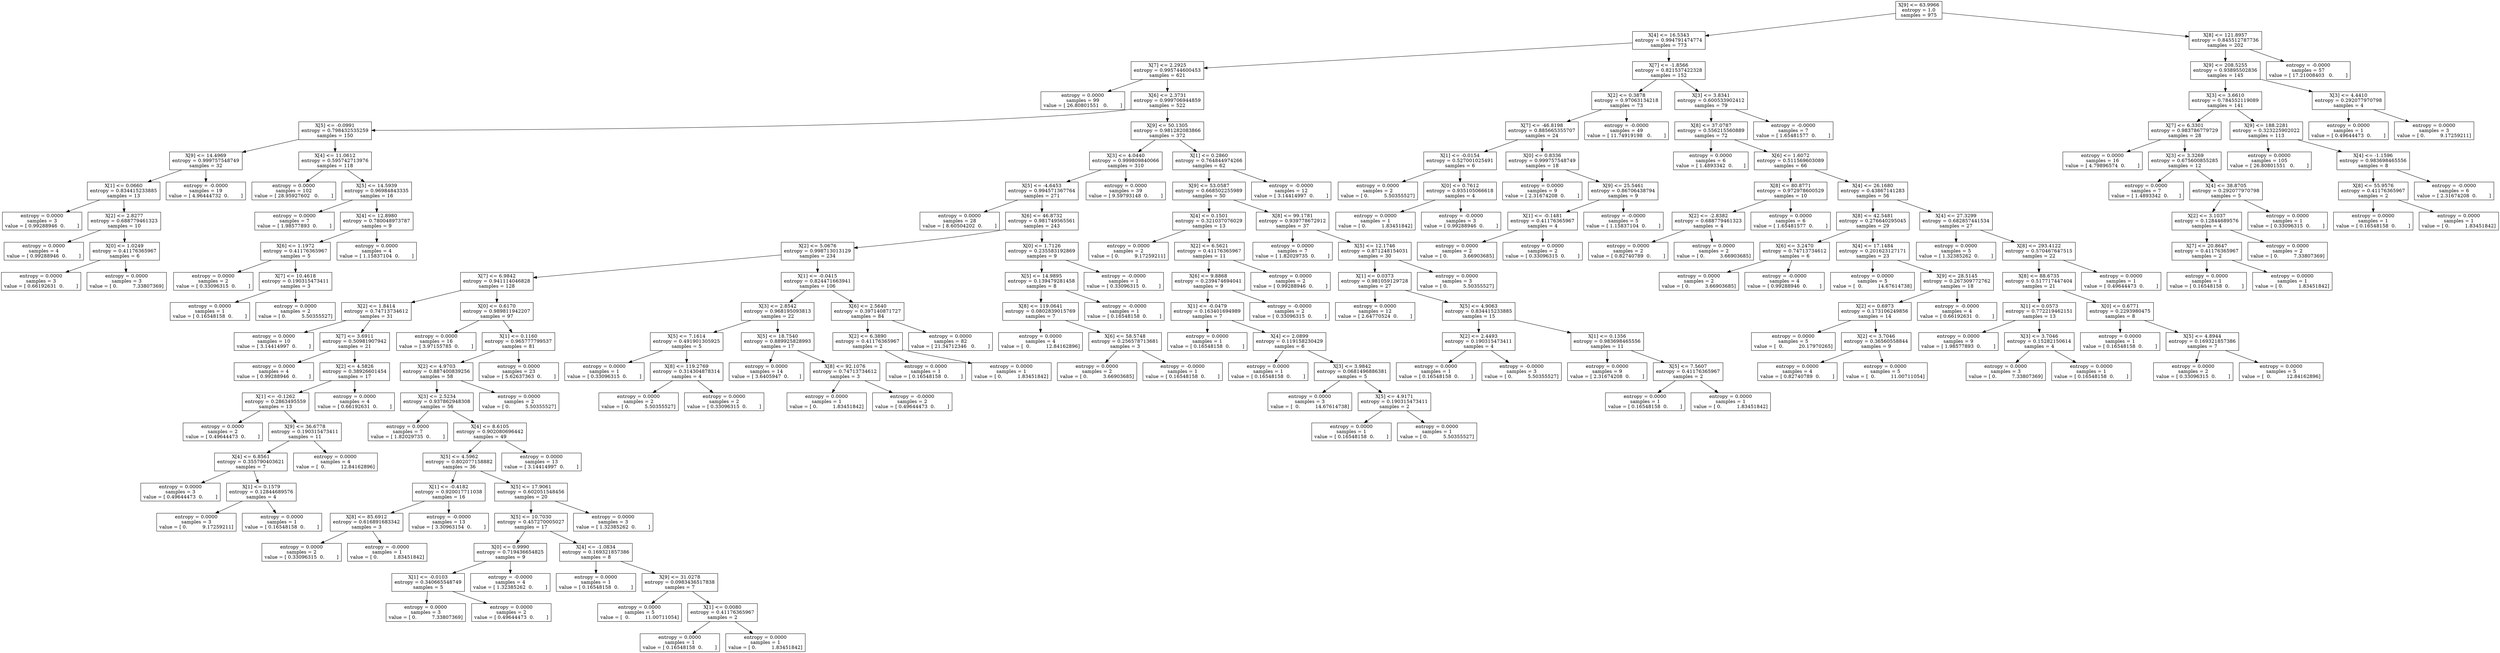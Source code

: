 digraph Tree {
0 [label="X[9] <= 63.9966\nentropy = 1.0\nsamples = 975", shape="box"] ;
1 [label="X[4] <= 16.5343\nentropy = 0.994791474774\nsamples = 773", shape="box"] ;
0 -> 1 ;
2 [label="X[7] <= 2.2925\nentropy = 0.995744600453\nsamples = 621", shape="box"] ;
1 -> 2 ;
3 [label="entropy = 0.0000\nsamples = 99\nvalue = [ 26.80801551   0.        ]", shape="box"] ;
2 -> 3 ;
4 [label="X[6] <= 2.3731\nentropy = 0.999706944859\nsamples = 522", shape="box"] ;
2 -> 4 ;
5 [label="X[5] <= -0.0991\nentropy = 0.798432535259\nsamples = 150", shape="box"] ;
4 -> 5 ;
6 [label="X[9] <= 14.4969\nentropy = 0.999757548749\nsamples = 32", shape="box"] ;
5 -> 6 ;
7 [label="X[1] <= 0.0660\nentropy = 0.834415233885\nsamples = 13", shape="box"] ;
6 -> 7 ;
8 [label="entropy = 0.0000\nsamples = 3\nvalue = [ 0.99288946  0.        ]", shape="box"] ;
7 -> 8 ;
9 [label="X[2] <= 2.8277\nentropy = 0.688779461323\nsamples = 10", shape="box"] ;
7 -> 9 ;
10 [label="entropy = 0.0000\nsamples = 4\nvalue = [ 0.99288946  0.        ]", shape="box"] ;
9 -> 10 ;
11 [label="X[0] <= 1.0249\nentropy = 0.41176365967\nsamples = 6", shape="box"] ;
9 -> 11 ;
12 [label="entropy = 0.0000\nsamples = 3\nvalue = [ 0.66192631  0.        ]", shape="box"] ;
11 -> 12 ;
13 [label="entropy = 0.0000\nsamples = 3\nvalue = [ 0.          7.33807369]", shape="box"] ;
11 -> 13 ;
14 [label="entropy = -0.0000\nsamples = 19\nvalue = [ 4.96444732  0.        ]", shape="box"] ;
6 -> 14 ;
15 [label="X[4] <= 11.0612\nentropy = 0.595742713976\nsamples = 118", shape="box"] ;
5 -> 15 ;
16 [label="entropy = 0.0000\nsamples = 102\nvalue = [ 28.95927602   0.        ]", shape="box"] ;
15 -> 16 ;
17 [label="X[5] <= 14.5939\nentropy = 0.96984843335\nsamples = 16", shape="box"] ;
15 -> 17 ;
18 [label="entropy = 0.0000\nsamples = 7\nvalue = [ 1.98577893  0.        ]", shape="box"] ;
17 -> 18 ;
19 [label="X[4] <= 12.8980\nentropy = 0.780048973787\nsamples = 9", shape="box"] ;
17 -> 19 ;
20 [label="X[6] <= 1.1972\nentropy = 0.41176365967\nsamples = 5", shape="box"] ;
19 -> 20 ;
21 [label="entropy = 0.0000\nsamples = 2\nvalue = [ 0.33096315  0.        ]", shape="box"] ;
20 -> 21 ;
22 [label="X[7] <= 10.4618\nentropy = 0.190315473411\nsamples = 3", shape="box"] ;
20 -> 22 ;
23 [label="entropy = 0.0000\nsamples = 1\nvalue = [ 0.16548158  0.        ]", shape="box"] ;
22 -> 23 ;
24 [label="entropy = 0.0000\nsamples = 2\nvalue = [ 0.          5.50355527]", shape="box"] ;
22 -> 24 ;
25 [label="entropy = 0.0000\nsamples = 4\nvalue = [ 1.15837104  0.        ]", shape="box"] ;
19 -> 25 ;
26 [label="X[9] <= 50.1305\nentropy = 0.981282083866\nsamples = 372", shape="box"] ;
4 -> 26 ;
27 [label="X[3] <= 4.0440\nentropy = 0.999809840066\nsamples = 310", shape="box"] ;
26 -> 27 ;
28 [label="X[5] <= -4.6453\nentropy = 0.994571367764\nsamples = 271", shape="box"] ;
27 -> 28 ;
29 [label="entropy = 0.0000\nsamples = 28\nvalue = [ 8.60504202  0.        ]", shape="box"] ;
28 -> 29 ;
30 [label="X[6] <= 46.8732\nentropy = 0.981749565561\nsamples = 243", shape="box"] ;
28 -> 30 ;
31 [label="X[2] <= 5.0676\nentropy = 0.998713013129\nsamples = 234", shape="box"] ;
30 -> 31 ;
32 [label="X[7] <= 6.9842\nentropy = 0.941114046828\nsamples = 128", shape="box"] ;
31 -> 32 ;
33 [label="X[2] <= 1.8414\nentropy = 0.74713734612\nsamples = 31", shape="box"] ;
32 -> 33 ;
34 [label="entropy = 0.0000\nsamples = 10\nvalue = [ 3.14414997  0.        ]", shape="box"] ;
33 -> 34 ;
35 [label="X[7] <= 3.6911\nentropy = 0.50981907942\nsamples = 21", shape="box"] ;
33 -> 35 ;
36 [label="entropy = 0.0000\nsamples = 4\nvalue = [ 0.99288946  0.        ]", shape="box"] ;
35 -> 36 ;
37 [label="X[2] <= 4.5826\nentropy = 0.38926601454\nsamples = 17", shape="box"] ;
35 -> 37 ;
38 [label="X[1] <= -0.1262\nentropy = 0.2863495559\nsamples = 13", shape="box"] ;
37 -> 38 ;
39 [label="entropy = 0.0000\nsamples = 2\nvalue = [ 0.49644473  0.        ]", shape="box"] ;
38 -> 39 ;
40 [label="X[9] <= 36.6778\nentropy = 0.190315473411\nsamples = 11", shape="box"] ;
38 -> 40 ;
41 [label="X[4] <= 6.8561\nentropy = 0.355790403621\nsamples = 7", shape="box"] ;
40 -> 41 ;
42 [label="entropy = 0.0000\nsamples = 3\nvalue = [ 0.49644473  0.        ]", shape="box"] ;
41 -> 42 ;
43 [label="X[1] <= 0.1579\nentropy = 0.12844689576\nsamples = 4", shape="box"] ;
41 -> 43 ;
44 [label="entropy = 0.0000\nsamples = 3\nvalue = [ 0.          9.17259211]", shape="box"] ;
43 -> 44 ;
45 [label="entropy = 0.0000\nsamples = 1\nvalue = [ 0.16548158  0.        ]", shape="box"] ;
43 -> 45 ;
46 [label="entropy = 0.0000\nsamples = 4\nvalue = [  0.          12.84162896]", shape="box"] ;
40 -> 46 ;
47 [label="entropy = 0.0000\nsamples = 4\nvalue = [ 0.66192631  0.        ]", shape="box"] ;
37 -> 47 ;
48 [label="X[0] <= 0.6170\nentropy = 0.989811942207\nsamples = 97", shape="box"] ;
32 -> 48 ;
49 [label="entropy = 0.0000\nsamples = 16\nvalue = [ 3.97155785  0.        ]", shape="box"] ;
48 -> 49 ;
50 [label="X[1] <= 0.1160\nentropy = 0.965777799537\nsamples = 81", shape="box"] ;
48 -> 50 ;
51 [label="X[2] <= 4.9703\nentropy = 0.887400839256\nsamples = 58", shape="box"] ;
50 -> 51 ;
52 [label="X[3] <= 2.5234\nentropy = 0.937862948308\nsamples = 56", shape="box"] ;
51 -> 52 ;
53 [label="entropy = 0.0000\nsamples = 7\nvalue = [ 1.82029735  0.        ]", shape="box"] ;
52 -> 53 ;
54 [label="X[4] <= 8.6105\nentropy = 0.902080696442\nsamples = 49", shape="box"] ;
52 -> 54 ;
55 [label="X[5] <= 4.5962\nentropy = 0.802077158882\nsamples = 36", shape="box"] ;
54 -> 55 ;
56 [label="X[1] <= -0.4182\nentropy = 0.920017711038\nsamples = 16", shape="box"] ;
55 -> 56 ;
57 [label="X[8] <= 85.6912\nentropy = 0.616891683342\nsamples = 3", shape="box"] ;
56 -> 57 ;
58 [label="entropy = 0.0000\nsamples = 2\nvalue = [ 0.33096315  0.        ]", shape="box"] ;
57 -> 58 ;
59 [label="entropy = -0.0000\nsamples = 1\nvalue = [ 0.          1.83451842]", shape="box"] ;
57 -> 59 ;
60 [label="entropy = -0.0000\nsamples = 13\nvalue = [ 3.30963154  0.        ]", shape="box"] ;
56 -> 60 ;
61 [label="X[5] <= 17.9061\nentropy = 0.602051548456\nsamples = 20", shape="box"] ;
55 -> 61 ;
62 [label="X[5] <= 10.7030\nentropy = 0.457270005027\nsamples = 17", shape="box"] ;
61 -> 62 ;
63 [label="X[0] <= 0.9990\nentropy = 0.719436654825\nsamples = 9", shape="box"] ;
62 -> 63 ;
64 [label="X[1] <= -0.0103\nentropy = 0.340665548749\nsamples = 5", shape="box"] ;
63 -> 64 ;
65 [label="entropy = 0.0000\nsamples = 3\nvalue = [ 0.          7.33807369]", shape="box"] ;
64 -> 65 ;
66 [label="entropy = 0.0000\nsamples = 2\nvalue = [ 0.49644473  0.        ]", shape="box"] ;
64 -> 66 ;
67 [label="entropy = -0.0000\nsamples = 4\nvalue = [ 1.32385262  0.        ]", shape="box"] ;
63 -> 67 ;
68 [label="X[4] <= -1.0834\nentropy = 0.169321857386\nsamples = 8", shape="box"] ;
62 -> 68 ;
69 [label="entropy = 0.0000\nsamples = 1\nvalue = [ 0.16548158  0.        ]", shape="box"] ;
68 -> 69 ;
70 [label="X[9] <= 31.0278\nentropy = 0.0983436517838\nsamples = 7", shape="box"] ;
68 -> 70 ;
71 [label="entropy = 0.0000\nsamples = 5\nvalue = [  0.          11.00711054]", shape="box"] ;
70 -> 71 ;
72 [label="X[1] <= 0.0080\nentropy = 0.41176365967\nsamples = 2", shape="box"] ;
70 -> 72 ;
73 [label="entropy = 0.0000\nsamples = 1\nvalue = [ 0.16548158  0.        ]", shape="box"] ;
72 -> 73 ;
74 [label="entropy = 0.0000\nsamples = 1\nvalue = [ 0.          1.83451842]", shape="box"] ;
72 -> 74 ;
75 [label="entropy = 0.0000\nsamples = 3\nvalue = [ 1.32385262  0.        ]", shape="box"] ;
61 -> 75 ;
76 [label="entropy = 0.0000\nsamples = 13\nvalue = [ 3.14414997  0.        ]", shape="box"] ;
54 -> 76 ;
77 [label="entropy = 0.0000\nsamples = 2\nvalue = [ 0.          5.50355527]", shape="box"] ;
51 -> 77 ;
78 [label="entropy = 0.0000\nsamples = 23\nvalue = [ 5.62637363  0.        ]", shape="box"] ;
50 -> 78 ;
79 [label="X[1] <= -0.0415\nentropy = 0.824471663941\nsamples = 106", shape="box"] ;
31 -> 79 ;
80 [label="X[3] <= 2.8542\nentropy = 0.968195093813\nsamples = 22", shape="box"] ;
79 -> 80 ;
81 [label="X[5] <= 7.1614\nentropy = 0.491901305925\nsamples = 5", shape="box"] ;
80 -> 81 ;
82 [label="entropy = 0.0000\nsamples = 1\nvalue = [ 0.33096315  0.        ]", shape="box"] ;
81 -> 82 ;
83 [label="X[8] <= 119.2769\nentropy = 0.314304878314\nsamples = 4", shape="box"] ;
81 -> 83 ;
84 [label="entropy = 0.0000\nsamples = 2\nvalue = [ 0.          5.50355527]", shape="box"] ;
83 -> 84 ;
85 [label="entropy = 0.0000\nsamples = 2\nvalue = [ 0.33096315  0.        ]", shape="box"] ;
83 -> 85 ;
86 [label="X[5] <= 18.7540\nentropy = 0.889925828993\nsamples = 17", shape="box"] ;
80 -> 86 ;
87 [label="entropy = 0.0000\nsamples = 14\nvalue = [ 3.6405947  0.       ]", shape="box"] ;
86 -> 87 ;
88 [label="X[8] <= 92.1076\nentropy = 0.74713734612\nsamples = 3", shape="box"] ;
86 -> 88 ;
89 [label="entropy = 0.0000\nsamples = 1\nvalue = [ 0.          1.83451842]", shape="box"] ;
88 -> 89 ;
90 [label="entropy = -0.0000\nsamples = 2\nvalue = [ 0.49644473  0.        ]", shape="box"] ;
88 -> 90 ;
91 [label="X[6] <= 2.5640\nentropy = 0.397140871727\nsamples = 84", shape="box"] ;
79 -> 91 ;
92 [label="X[2] <= 6.3890\nentropy = 0.41176365967\nsamples = 2", shape="box"] ;
91 -> 92 ;
93 [label="entropy = 0.0000\nsamples = 1\nvalue = [ 0.16548158  0.        ]", shape="box"] ;
92 -> 93 ;
94 [label="entropy = 0.0000\nsamples = 1\nvalue = [ 0.          1.83451842]", shape="box"] ;
92 -> 94 ;
95 [label="entropy = 0.0000\nsamples = 82\nvalue = [ 21.34712346   0.        ]", shape="box"] ;
91 -> 95 ;
96 [label="X[0] <= 1.7126\nentropy = 0.235583192869\nsamples = 9", shape="box"] ;
30 -> 96 ;
97 [label="X[5] <= 14.9895\nentropy = 0.139479281458\nsamples = 8", shape="box"] ;
96 -> 97 ;
98 [label="X[8] <= 119.0641\nentropy = 0.0802839015769\nsamples = 7", shape="box"] ;
97 -> 98 ;
99 [label="entropy = 0.0000\nsamples = 4\nvalue = [  0.          12.84162896]", shape="box"] ;
98 -> 99 ;
100 [label="X[6] <= 58.5748\nentropy = 0.256578713681\nsamples = 3", shape="box"] ;
98 -> 100 ;
101 [label="entropy = 0.0000\nsamples = 2\nvalue = [ 0.          3.66903685]", shape="box"] ;
100 -> 101 ;
102 [label="entropy = -0.0000\nsamples = 1\nvalue = [ 0.16548158  0.        ]", shape="box"] ;
100 -> 102 ;
103 [label="entropy = -0.0000\nsamples = 1\nvalue = [ 0.16548158  0.        ]", shape="box"] ;
97 -> 103 ;
104 [label="entropy = -0.0000\nsamples = 1\nvalue = [ 0.33096315  0.        ]", shape="box"] ;
96 -> 104 ;
105 [label="entropy = 0.0000\nsamples = 39\nvalue = [ 9.59793148  0.        ]", shape="box"] ;
27 -> 105 ;
106 [label="X[1] <= 0.2860\nentropy = 0.764844974266\nsamples = 62", shape="box"] ;
26 -> 106 ;
107 [label="X[9] <= 53.0587\nentropy = 0.668502255989\nsamples = 50", shape="box"] ;
106 -> 107 ;
108 [label="X[4] <= 0.1501\nentropy = 0.321037076029\nsamples = 13", shape="box"] ;
107 -> 108 ;
109 [label="entropy = 0.0000\nsamples = 2\nvalue = [ 0.          9.17259211]", shape="box"] ;
108 -> 109 ;
110 [label="X[2] <= 6.5621\nentropy = 0.41176365967\nsamples = 11", shape="box"] ;
108 -> 110 ;
111 [label="X[6] <= 9.8868\nentropy = 0.239474694041\nsamples = 9", shape="box"] ;
110 -> 111 ;
112 [label="X[1] <= -0.0479\nentropy = 0.163401694989\nsamples = 7", shape="box"] ;
111 -> 112 ;
113 [label="entropy = 0.0000\nsamples = 1\nvalue = [ 0.16548158  0.        ]", shape="box"] ;
112 -> 113 ;
114 [label="X[4] <= 2.0899\nentropy = 0.119158230429\nsamples = 6", shape="box"] ;
112 -> 114 ;
115 [label="entropy = 0.0000\nsamples = 1\nvalue = [ 0.16548158  0.        ]", shape="box"] ;
114 -> 115 ;
116 [label="X[3] <= 3.9842\nentropy = 0.0681496886381\nsamples = 5", shape="box"] ;
114 -> 116 ;
117 [label="entropy = 0.0000\nsamples = 3\nvalue = [  0.          14.67614738]", shape="box"] ;
116 -> 117 ;
118 [label="X[5] <= 4.9171\nentropy = 0.190315473411\nsamples = 2", shape="box"] ;
116 -> 118 ;
119 [label="entropy = 0.0000\nsamples = 1\nvalue = [ 0.16548158  0.        ]", shape="box"] ;
118 -> 119 ;
120 [label="entropy = 0.0000\nsamples = 1\nvalue = [ 0.          5.50355527]", shape="box"] ;
118 -> 120 ;
121 [label="entropy = -0.0000\nsamples = 2\nvalue = [ 0.33096315  0.        ]", shape="box"] ;
111 -> 121 ;
122 [label="entropy = 0.0000\nsamples = 2\nvalue = [ 0.99288946  0.        ]", shape="box"] ;
110 -> 122 ;
123 [label="X[8] <= 99.1781\nentropy = 0.939778672912\nsamples = 37", shape="box"] ;
107 -> 123 ;
124 [label="entropy = 0.0000\nsamples = 7\nvalue = [ 1.82029735  0.        ]", shape="box"] ;
123 -> 124 ;
125 [label="X[5] <= 12.1746\nentropy = 0.871248154031\nsamples = 30", shape="box"] ;
123 -> 125 ;
126 [label="X[1] <= 0.0373\nentropy = 0.981059129728\nsamples = 27", shape="box"] ;
125 -> 126 ;
127 [label="entropy = 0.0000\nsamples = 12\nvalue = [ 2.64770524  0.        ]", shape="box"] ;
126 -> 127 ;
128 [label="X[5] <= 4.9063\nentropy = 0.834415233885\nsamples = 15", shape="box"] ;
126 -> 128 ;
129 [label="X[2] <= 2.4493\nentropy = 0.190315473411\nsamples = 4", shape="box"] ;
128 -> 129 ;
130 [label="entropy = 0.0000\nsamples = 1\nvalue = [ 0.16548158  0.        ]", shape="box"] ;
129 -> 130 ;
131 [label="entropy = -0.0000\nsamples = 3\nvalue = [ 0.          5.50355527]", shape="box"] ;
129 -> 131 ;
132 [label="X[1] <= 0.1356\nentropy = 0.983698465556\nsamples = 11", shape="box"] ;
128 -> 132 ;
133 [label="entropy = 0.0000\nsamples = 9\nvalue = [ 2.31674208  0.        ]", shape="box"] ;
132 -> 133 ;
134 [label="X[5] <= 7.5607\nentropy = 0.41176365967\nsamples = 2", shape="box"] ;
132 -> 134 ;
135 [label="entropy = 0.0000\nsamples = 1\nvalue = [ 0.16548158  0.        ]", shape="box"] ;
134 -> 135 ;
136 [label="entropy = 0.0000\nsamples = 1\nvalue = [ 0.          1.83451842]", shape="box"] ;
134 -> 136 ;
137 [label="entropy = 0.0000\nsamples = 3\nvalue = [ 0.          5.50355527]", shape="box"] ;
125 -> 137 ;
138 [label="entropy = -0.0000\nsamples = 12\nvalue = [ 3.14414997  0.        ]", shape="box"] ;
106 -> 138 ;
139 [label="X[7] <= -1.8566\nentropy = 0.821537422328\nsamples = 152", shape="box"] ;
1 -> 139 ;
140 [label="X[2] <= 0.3878\nentropy = 0.97063134218\nsamples = 73", shape="box"] ;
139 -> 140 ;
141 [label="X[7] <= -46.8198\nentropy = 0.885665355707\nsamples = 24", shape="box"] ;
140 -> 141 ;
142 [label="X[1] <= -0.0154\nentropy = 0.527001025491\nsamples = 6", shape="box"] ;
141 -> 142 ;
143 [label="entropy = 0.0000\nsamples = 2\nvalue = [ 0.          5.50355527]", shape="box"] ;
142 -> 143 ;
144 [label="X[0] <= 0.7612\nentropy = 0.935105066618\nsamples = 4", shape="box"] ;
142 -> 144 ;
145 [label="entropy = 0.0000\nsamples = 1\nvalue = [ 0.          1.83451842]", shape="box"] ;
144 -> 145 ;
146 [label="entropy = -0.0000\nsamples = 3\nvalue = [ 0.99288946  0.        ]", shape="box"] ;
144 -> 146 ;
147 [label="X[0] <= 0.8336\nentropy = 0.999757548749\nsamples = 18", shape="box"] ;
141 -> 147 ;
148 [label="entropy = 0.0000\nsamples = 9\nvalue = [ 2.31674208  0.        ]", shape="box"] ;
147 -> 148 ;
149 [label="X[9] <= 25.5461\nentropy = 0.86706438794\nsamples = 9", shape="box"] ;
147 -> 149 ;
150 [label="X[1] <= -0.1481\nentropy = 0.41176365967\nsamples = 4", shape="box"] ;
149 -> 150 ;
151 [label="entropy = 0.0000\nsamples = 2\nvalue = [ 0.          3.66903685]", shape="box"] ;
150 -> 151 ;
152 [label="entropy = 0.0000\nsamples = 2\nvalue = [ 0.33096315  0.        ]", shape="box"] ;
150 -> 152 ;
153 [label="entropy = -0.0000\nsamples = 5\nvalue = [ 1.15837104  0.        ]", shape="box"] ;
149 -> 153 ;
154 [label="entropy = -0.0000\nsamples = 49\nvalue = [ 11.74919198   0.        ]", shape="box"] ;
140 -> 154 ;
155 [label="X[3] <= 3.8341\nentropy = 0.600533902412\nsamples = 79", shape="box"] ;
139 -> 155 ;
156 [label="X[8] <= 37.0787\nentropy = 0.556215560889\nsamples = 72", shape="box"] ;
155 -> 156 ;
157 [label="entropy = 0.0000\nsamples = 6\nvalue = [ 1.4893342  0.       ]", shape="box"] ;
156 -> 157 ;
158 [label="X[6] <= 1.6072\nentropy = 0.511569603089\nsamples = 66", shape="box"] ;
156 -> 158 ;
159 [label="X[8] <= 80.8771\nentropy = 0.972978600529\nsamples = 10", shape="box"] ;
158 -> 159 ;
160 [label="X[2] <= -2.8382\nentropy = 0.688779461323\nsamples = 4", shape="box"] ;
159 -> 160 ;
161 [label="entropy = 0.0000\nsamples = 2\nvalue = [ 0.82740789  0.        ]", shape="box"] ;
160 -> 161 ;
162 [label="entropy = 0.0000\nsamples = 2\nvalue = [ 0.          3.66903685]", shape="box"] ;
160 -> 162 ;
163 [label="entropy = 0.0000\nsamples = 6\nvalue = [ 1.65481577  0.        ]", shape="box"] ;
159 -> 163 ;
164 [label="X[4] <= 26.1680\nentropy = 0.43867141283\nsamples = 56", shape="box"] ;
158 -> 164 ;
165 [label="X[8] <= 42.5481\nentropy = 0.276640295045\nsamples = 29", shape="box"] ;
164 -> 165 ;
166 [label="X[6] <= 3.2470\nentropy = 0.74713734612\nsamples = 6", shape="box"] ;
165 -> 166 ;
167 [label="entropy = 0.0000\nsamples = 2\nvalue = [ 0.          3.66903685]", shape="box"] ;
166 -> 167 ;
168 [label="entropy = -0.0000\nsamples = 4\nvalue = [ 0.99288946  0.        ]", shape="box"] ;
166 -> 168 ;
169 [label="X[4] <= 17.1484\nentropy = 0.201623127171\nsamples = 23", shape="box"] ;
165 -> 169 ;
170 [label="entropy = 0.0000\nsamples = 5\nvalue = [  0.          14.67614738]", shape="box"] ;
169 -> 170 ;
171 [label="X[9] <= 28.5145\nentropy = 0.267309772762\nsamples = 18", shape="box"] ;
169 -> 171 ;
172 [label="X[2] <= 0.6973\nentropy = 0.173106249856\nsamples = 14", shape="box"] ;
171 -> 172 ;
173 [label="entropy = 0.0000\nsamples = 5\nvalue = [  0.          20.17970265]", shape="box"] ;
172 -> 173 ;
174 [label="X[2] <= 3.7046\nentropy = 0.36560558844\nsamples = 9", shape="box"] ;
172 -> 174 ;
175 [label="entropy = 0.0000\nsamples = 4\nvalue = [ 0.82740789  0.        ]", shape="box"] ;
174 -> 175 ;
176 [label="entropy = 0.0000\nsamples = 5\nvalue = [  0.          11.00711054]", shape="box"] ;
174 -> 176 ;
177 [label="entropy = -0.0000\nsamples = 4\nvalue = [ 0.66192631  0.        ]", shape="box"] ;
171 -> 177 ;
178 [label="X[4] <= 27.3299\nentropy = 0.682857441534\nsamples = 27", shape="box"] ;
164 -> 178 ;
179 [label="entropy = 0.0000\nsamples = 5\nvalue = [ 1.32385262  0.        ]", shape="box"] ;
178 -> 179 ;
180 [label="X[8] <= 293.4122\nentropy = 0.570467647515\nsamples = 22", shape="box"] ;
178 -> 180 ;
181 [label="X[8] <= 88.6735\nentropy = 0.517717447404\nsamples = 21", shape="box"] ;
180 -> 181 ;
182 [label="X[1] <= 0.0573\nentropy = 0.772219462151\nsamples = 13", shape="box"] ;
181 -> 182 ;
183 [label="entropy = 0.0000\nsamples = 9\nvalue = [ 1.98577893  0.        ]", shape="box"] ;
182 -> 183 ;
184 [label="X[3] <= 3.7046\nentropy = 0.15282150614\nsamples = 4", shape="box"] ;
182 -> 184 ;
185 [label="entropy = 0.0000\nsamples = 3\nvalue = [ 0.          7.33807369]", shape="box"] ;
184 -> 185 ;
186 [label="entropy = 0.0000\nsamples = 1\nvalue = [ 0.16548158  0.        ]", shape="box"] ;
184 -> 186 ;
187 [label="X[0] <= 0.6771\nentropy = 0.2293980475\nsamples = 8", shape="box"] ;
181 -> 187 ;
188 [label="entropy = 0.0000\nsamples = 1\nvalue = [ 0.16548158  0.        ]", shape="box"] ;
187 -> 188 ;
189 [label="X[5] <= 4.8944\nentropy = 0.169321857386\nsamples = 7", shape="box"] ;
187 -> 189 ;
190 [label="entropy = 0.0000\nsamples = 2\nvalue = [ 0.33096315  0.        ]", shape="box"] ;
189 -> 190 ;
191 [label="entropy = 0.0000\nsamples = 5\nvalue = [  0.          12.84162896]", shape="box"] ;
189 -> 191 ;
192 [label="entropy = 0.0000\nsamples = 1\nvalue = [ 0.49644473  0.        ]", shape="box"] ;
180 -> 192 ;
193 [label="entropy = -0.0000\nsamples = 7\nvalue = [ 1.65481577  0.        ]", shape="box"] ;
155 -> 193 ;
194 [label="X[8] <= 121.8957\nentropy = 0.845512787736\nsamples = 202", shape="box"] ;
0 -> 194 ;
195 [label="X[9] <= 208.5255\nentropy = 0.93895502836\nsamples = 145", shape="box"] ;
194 -> 195 ;
196 [label="X[3] <= 3.6610\nentropy = 0.784552119089\nsamples = 141", shape="box"] ;
195 -> 196 ;
197 [label="X[7] <= 6.3301\nentropy = 0.983786779729\nsamples = 28", shape="box"] ;
196 -> 197 ;
198 [label="entropy = 0.0000\nsamples = 16\nvalue = [ 4.79896574  0.        ]", shape="box"] ;
197 -> 198 ;
199 [label="X[3] <= 3.3269\nentropy = 0.675600855285\nsamples = 12", shape="box"] ;
197 -> 199 ;
200 [label="entropy = 0.0000\nsamples = 7\nvalue = [ 1.4893342  0.       ]", shape="box"] ;
199 -> 200 ;
201 [label="X[4] <= 38.8705\nentropy = 0.292077970798\nsamples = 5", shape="box"] ;
199 -> 201 ;
202 [label="X[2] <= 3.1037\nentropy = 0.12844689576\nsamples = 4", shape="box"] ;
201 -> 202 ;
203 [label="X[7] <= 20.8647\nentropy = 0.41176365967\nsamples = 2", shape="box"] ;
202 -> 203 ;
204 [label="entropy = 0.0000\nsamples = 1\nvalue = [ 0.16548158  0.        ]", shape="box"] ;
203 -> 204 ;
205 [label="entropy = 0.0000\nsamples = 1\nvalue = [ 0.          1.83451842]", shape="box"] ;
203 -> 205 ;
206 [label="entropy = 0.0000\nsamples = 2\nvalue = [ 0.          7.33807369]", shape="box"] ;
202 -> 206 ;
207 [label="entropy = 0.0000\nsamples = 1\nvalue = [ 0.33096315  0.        ]", shape="box"] ;
201 -> 207 ;
208 [label="X[9] <= 188.2281\nentropy = 0.323225902022\nsamples = 113", shape="box"] ;
196 -> 208 ;
209 [label="entropy = 0.0000\nsamples = 105\nvalue = [ 26.80801551   0.        ]", shape="box"] ;
208 -> 209 ;
210 [label="X[4] <= -1.1596\nentropy = 0.983698465556\nsamples = 8", shape="box"] ;
208 -> 210 ;
211 [label="X[8] <= 55.9576\nentropy = 0.41176365967\nsamples = 2", shape="box"] ;
210 -> 211 ;
212 [label="entropy = 0.0000\nsamples = 1\nvalue = [ 0.16548158  0.        ]", shape="box"] ;
211 -> 212 ;
213 [label="entropy = 0.0000\nsamples = 1\nvalue = [ 0.          1.83451842]", shape="box"] ;
211 -> 213 ;
214 [label="entropy = -0.0000\nsamples = 6\nvalue = [ 2.31674208  0.        ]", shape="box"] ;
210 -> 214 ;
215 [label="X[3] <= 4.4410\nentropy = 0.292077970798\nsamples = 4", shape="box"] ;
195 -> 215 ;
216 [label="entropy = 0.0000\nsamples = 1\nvalue = [ 0.49644473  0.        ]", shape="box"] ;
215 -> 216 ;
217 [label="entropy = 0.0000\nsamples = 3\nvalue = [ 0.          9.17259211]", shape="box"] ;
215 -> 217 ;
218 [label="entropy = -0.0000\nsamples = 57\nvalue = [ 17.21008403   0.        ]", shape="box"] ;
194 -> 218 ;
}